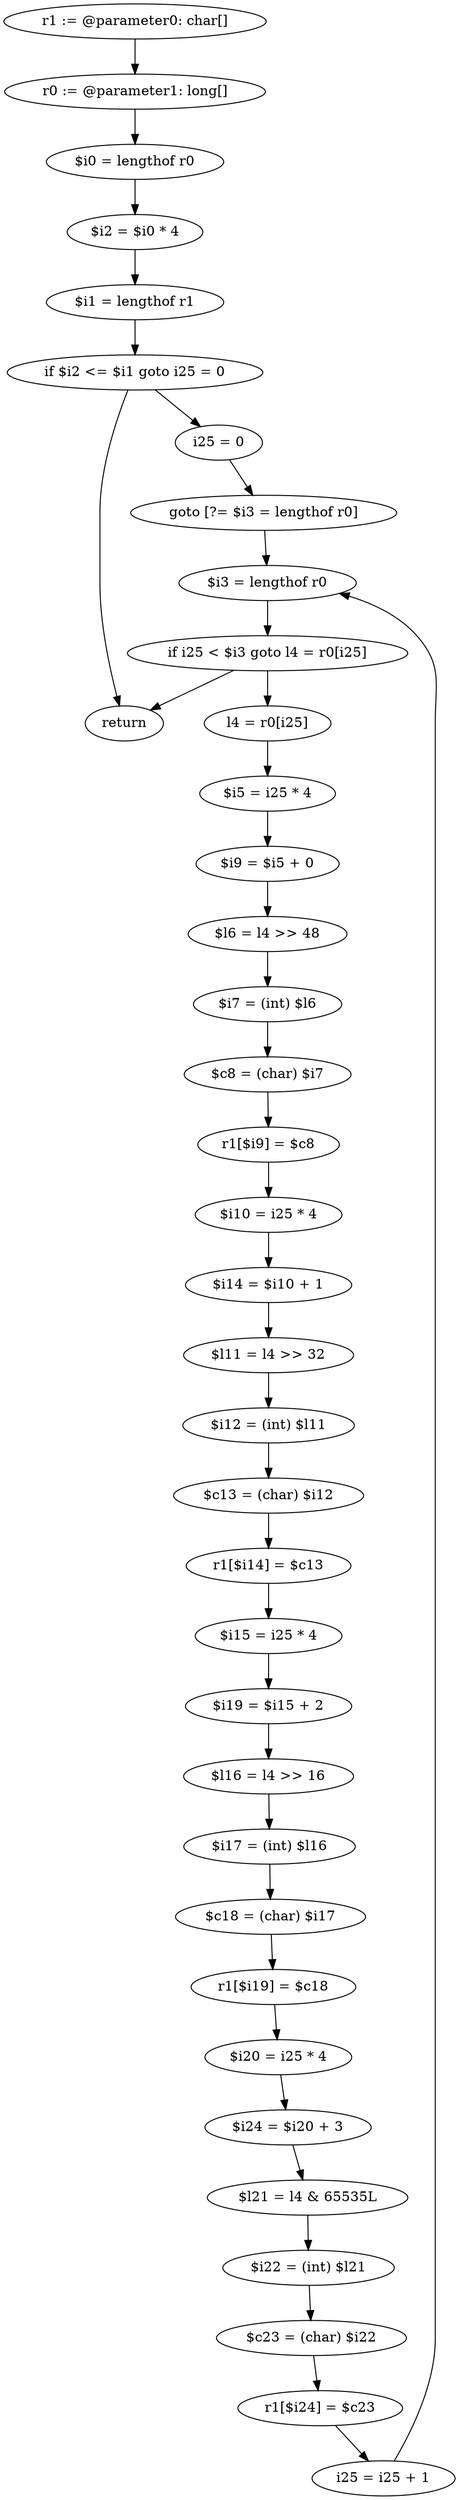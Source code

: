 digraph "unitGraph" {
    "r1 := @parameter0: char[]"
    "r0 := @parameter1: long[]"
    "$i0 = lengthof r0"
    "$i2 = $i0 * 4"
    "$i1 = lengthof r1"
    "if $i2 <= $i1 goto i25 = 0"
    "return"
    "i25 = 0"
    "goto [?= $i3 = lengthof r0]"
    "l4 = r0[i25]"
    "$i5 = i25 * 4"
    "$i9 = $i5 + 0"
    "$l6 = l4 >> 48"
    "$i7 = (int) $l6"
    "$c8 = (char) $i7"
    "r1[$i9] = $c8"
    "$i10 = i25 * 4"
    "$i14 = $i10 + 1"
    "$l11 = l4 >> 32"
    "$i12 = (int) $l11"
    "$c13 = (char) $i12"
    "r1[$i14] = $c13"
    "$i15 = i25 * 4"
    "$i19 = $i15 + 2"
    "$l16 = l4 >> 16"
    "$i17 = (int) $l16"
    "$c18 = (char) $i17"
    "r1[$i19] = $c18"
    "$i20 = i25 * 4"
    "$i24 = $i20 + 3"
    "$l21 = l4 & 65535L"
    "$i22 = (int) $l21"
    "$c23 = (char) $i22"
    "r1[$i24] = $c23"
    "i25 = i25 + 1"
    "$i3 = lengthof r0"
    "if i25 < $i3 goto l4 = r0[i25]"
    "r1 := @parameter0: char[]"->"r0 := @parameter1: long[]";
    "r0 := @parameter1: long[]"->"$i0 = lengthof r0";
    "$i0 = lengthof r0"->"$i2 = $i0 * 4";
    "$i2 = $i0 * 4"->"$i1 = lengthof r1";
    "$i1 = lengthof r1"->"if $i2 <= $i1 goto i25 = 0";
    "if $i2 <= $i1 goto i25 = 0"->"return";
    "if $i2 <= $i1 goto i25 = 0"->"i25 = 0";
    "i25 = 0"->"goto [?= $i3 = lengthof r0]";
    "goto [?= $i3 = lengthof r0]"->"$i3 = lengthof r0";
    "l4 = r0[i25]"->"$i5 = i25 * 4";
    "$i5 = i25 * 4"->"$i9 = $i5 + 0";
    "$i9 = $i5 + 0"->"$l6 = l4 >> 48";
    "$l6 = l4 >> 48"->"$i7 = (int) $l6";
    "$i7 = (int) $l6"->"$c8 = (char) $i7";
    "$c8 = (char) $i7"->"r1[$i9] = $c8";
    "r1[$i9] = $c8"->"$i10 = i25 * 4";
    "$i10 = i25 * 4"->"$i14 = $i10 + 1";
    "$i14 = $i10 + 1"->"$l11 = l4 >> 32";
    "$l11 = l4 >> 32"->"$i12 = (int) $l11";
    "$i12 = (int) $l11"->"$c13 = (char) $i12";
    "$c13 = (char) $i12"->"r1[$i14] = $c13";
    "r1[$i14] = $c13"->"$i15 = i25 * 4";
    "$i15 = i25 * 4"->"$i19 = $i15 + 2";
    "$i19 = $i15 + 2"->"$l16 = l4 >> 16";
    "$l16 = l4 >> 16"->"$i17 = (int) $l16";
    "$i17 = (int) $l16"->"$c18 = (char) $i17";
    "$c18 = (char) $i17"->"r1[$i19] = $c18";
    "r1[$i19] = $c18"->"$i20 = i25 * 4";
    "$i20 = i25 * 4"->"$i24 = $i20 + 3";
    "$i24 = $i20 + 3"->"$l21 = l4 & 65535L";
    "$l21 = l4 & 65535L"->"$i22 = (int) $l21";
    "$i22 = (int) $l21"->"$c23 = (char) $i22";
    "$c23 = (char) $i22"->"r1[$i24] = $c23";
    "r1[$i24] = $c23"->"i25 = i25 + 1";
    "i25 = i25 + 1"->"$i3 = lengthof r0";
    "$i3 = lengthof r0"->"if i25 < $i3 goto l4 = r0[i25]";
    "if i25 < $i3 goto l4 = r0[i25]"->"return";
    "if i25 < $i3 goto l4 = r0[i25]"->"l4 = r0[i25]";
}
